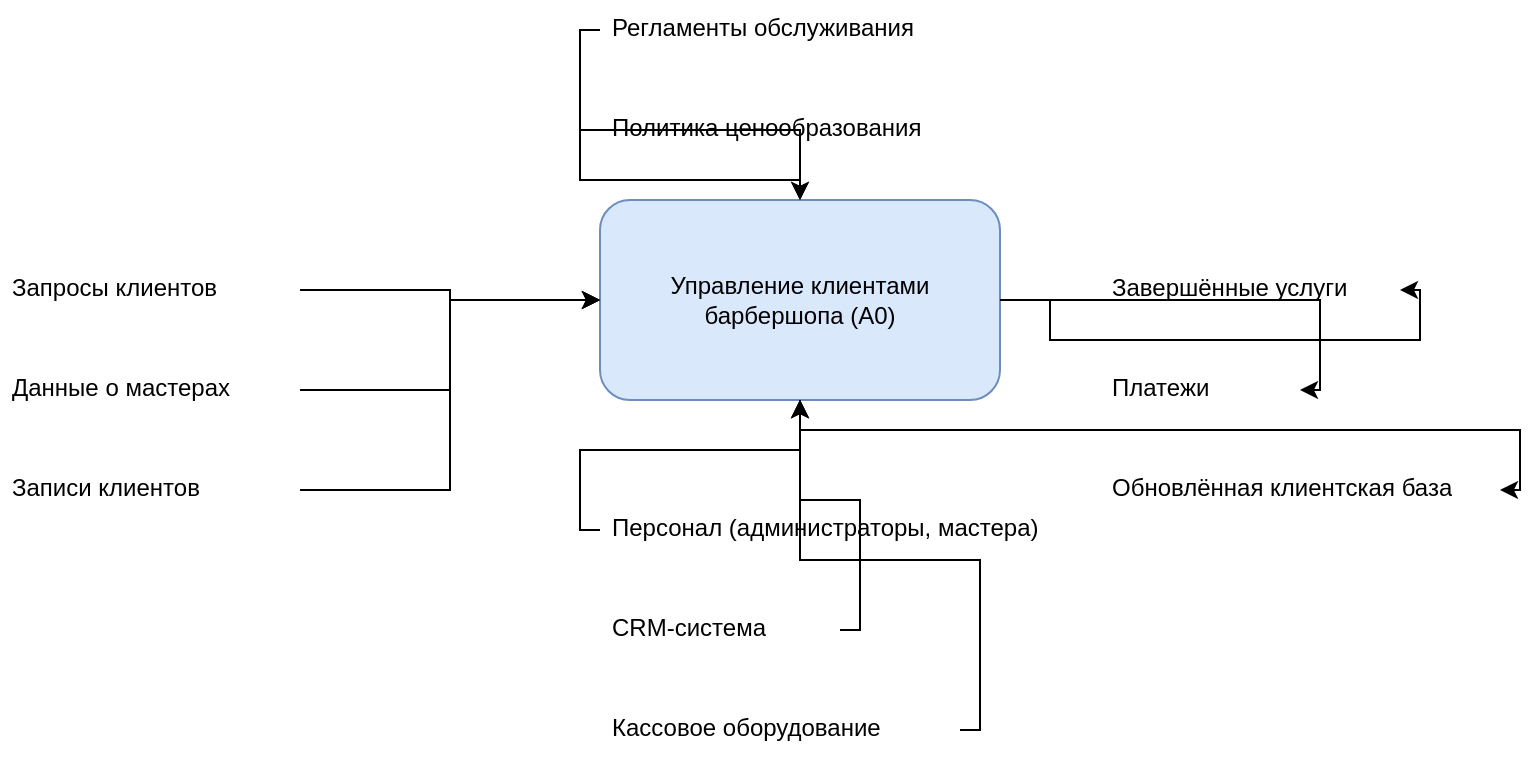 <mxfile version="26.0.16">
  <diagram name="Page-1" id="M3sDEKikOGA1_0nh0tSJ">
    <mxGraphModel dx="2120" dy="1438" grid="1" gridSize="10" guides="1" tooltips="1" connect="1" arrows="1" fold="1" page="1" pageScale="1" pageWidth="827" pageHeight="1169" math="0" shadow="0">
      <root>
        <mxCell id="0" />
        <mxCell id="1" parent="0" />
        <mxCell id="5txy9Nnk0ZM2PmzLh3Y2-77" value="Управление клиентами барбершопа (A0)" style="rounded=1;whiteSpace=wrap;html=1;fillColor=#dae8fc;strokeColor=#6c8ebf;" vertex="1" parent="1">
          <mxGeometry x="400" y="200" width="200" height="100" as="geometry" />
        </mxCell>
        <mxCell id="5txy9Nnk0ZM2PmzLh3Y2-78" value="Запросы клиентов" style="text;html=1;align=left;verticalAlign=top;spacingLeft=4;spacingRight=4;overflow=hidden;rotatable=0;points=[[0,0.5],[1,0.5]];portConstraint=eastwest;" vertex="1" parent="1">
          <mxGeometry x="100" y="230" width="150" height="30" as="geometry" />
        </mxCell>
        <mxCell id="5txy9Nnk0ZM2PmzLh3Y2-79" value="Данные о мастерах" style="text;html=1;align=left;verticalAlign=top;spacingLeft=4;spacingRight=4;overflow=hidden;rotatable=0;points=[[0,0.5],[1,0.5]];portConstraint=eastwest;" vertex="1" parent="1">
          <mxGeometry x="100" y="280" width="150" height="30" as="geometry" />
        </mxCell>
        <mxCell id="5txy9Nnk0ZM2PmzLh3Y2-80" value="Записи клиентов" style="text;html=1;align=left;verticalAlign=top;spacingLeft=4;spacingRight=4;overflow=hidden;rotatable=0;points=[[0,0.5],[1,0.5]];portConstraint=eastwest;" vertex="1" parent="1">
          <mxGeometry x="100" y="330" width="150" height="30" as="geometry" />
        </mxCell>
        <mxCell id="5txy9Nnk0ZM2PmzLh3Y2-81" value="Завершённые услуги" style="text;html=1;align=left;verticalAlign=top;spacingLeft=4;spacingRight=4;overflow=hidden;rotatable=0;points=[[0,0.5],[1,0.5]];portConstraint=eastwest;" vertex="1" parent="1">
          <mxGeometry x="650" y="230" width="150" height="30" as="geometry" />
        </mxCell>
        <mxCell id="5txy9Nnk0ZM2PmzLh3Y2-82" value="Платежи" style="text;html=1;align=left;verticalAlign=top;spacingLeft=4;spacingRight=4;overflow=hidden;rotatable=0;points=[[0,0.5],[1,0.5]];portConstraint=eastwest;" vertex="1" parent="1">
          <mxGeometry x="650" y="280" width="100" height="30" as="geometry" />
        </mxCell>
        <mxCell id="5txy9Nnk0ZM2PmzLh3Y2-83" value="Обновлённая клиентская база" style="text;html=1;align=left;verticalAlign=top;spacingLeft=4;spacingRight=4;overflow=hidden;rotatable=0;points=[[0,0.5],[1,0.5]];portConstraint=eastwest;" vertex="1" parent="1">
          <mxGeometry x="650" y="330" width="200" height="30" as="geometry" />
        </mxCell>
        <mxCell id="5txy9Nnk0ZM2PmzLh3Y2-84" value="Регламенты обслуживания" style="text;html=1;align=left;verticalAlign=top;spacingLeft=4;spacingRight=4;overflow=hidden;rotatable=0;points=[[0,0.5],[1,0.5]];portConstraint=eastwest;" vertex="1" parent="1">
          <mxGeometry x="400" y="100" width="200" height="30" as="geometry" />
        </mxCell>
        <mxCell id="5txy9Nnk0ZM2PmzLh3Y2-85" value="Политика ценообразования" style="text;html=1;align=left;verticalAlign=top;spacingLeft=4;spacingRight=4;overflow=hidden;rotatable=0;points=[[0,0.5],[1,0.5]];portConstraint=eastwest;" vertex="1" parent="1">
          <mxGeometry x="400" y="150" width="200" height="30" as="geometry" />
        </mxCell>
        <mxCell id="5txy9Nnk0ZM2PmzLh3Y2-86" value="Персонал (администраторы, мастера)" style="text;html=1;align=left;verticalAlign=top;spacingLeft=4;spacingRight=4;overflow=hidden;rotatable=0;points=[[0,0.5],[1,0.5]];portConstraint=eastwest;" vertex="1" parent="1">
          <mxGeometry x="400" y="350" width="250" height="30" as="geometry" />
        </mxCell>
        <mxCell id="5txy9Nnk0ZM2PmzLh3Y2-87" value="CRM-система" style="text;html=1;align=left;verticalAlign=top;spacingLeft=4;spacingRight=4;overflow=hidden;rotatable=0;points=[[0,0.5],[1,0.5]];portConstraint=eastwest;" vertex="1" parent="1">
          <mxGeometry x="400" y="400" width="120" height="30" as="geometry" />
        </mxCell>
        <mxCell id="5txy9Nnk0ZM2PmzLh3Y2-88" value="Кассовое оборудование" style="text;html=1;align=left;verticalAlign=top;spacingLeft=4;spacingRight=4;overflow=hidden;rotatable=0;points=[[0,0.5],[1,0.5]];portConstraint=eastwest;" vertex="1" parent="1">
          <mxGeometry x="400" y="450" width="180" height="30" as="geometry" />
        </mxCell>
        <mxCell id="5txy9Nnk0ZM2PmzLh3Y2-89" style="edgeStyle=orthogonalEdgeStyle;rounded=0;html=1;endArrow=classic;entryX=0;entryY=0.5;entryDx=0;entryDy=0;" edge="1" parent="1" source="5txy9Nnk0ZM2PmzLh3Y2-78" target="5txy9Nnk0ZM2PmzLh3Y2-77">
          <mxGeometry relative="1" as="geometry" />
        </mxCell>
        <mxCell id="5txy9Nnk0ZM2PmzLh3Y2-90" style="edgeStyle=orthogonalEdgeStyle;rounded=0;html=1;endArrow=classic;entryX=0;entryY=0.5;entryDx=0;entryDy=0;" edge="1" parent="1" source="5txy9Nnk0ZM2PmzLh3Y2-79" target="5txy9Nnk0ZM2PmzLh3Y2-77">
          <mxGeometry relative="1" as="geometry" />
        </mxCell>
        <mxCell id="5txy9Nnk0ZM2PmzLh3Y2-91" style="edgeStyle=orthogonalEdgeStyle;rounded=0;html=1;endArrow=classic;entryX=0;entryY=0.5;entryDx=0;entryDy=0;" edge="1" parent="1" source="5txy9Nnk0ZM2PmzLh3Y2-80" target="5txy9Nnk0ZM2PmzLh3Y2-77">
          <mxGeometry relative="1" as="geometry" />
        </mxCell>
        <mxCell id="5txy9Nnk0ZM2PmzLh3Y2-92" style="edgeStyle=orthogonalEdgeStyle;rounded=0;html=1;endArrow=classic;entryX=1;entryY=0.5;entryDx=0;entryDy=0;" edge="1" parent="1" source="5txy9Nnk0ZM2PmzLh3Y2-77" target="5txy9Nnk0ZM2PmzLh3Y2-81">
          <mxGeometry relative="1" as="geometry" />
        </mxCell>
        <mxCell id="5txy9Nnk0ZM2PmzLh3Y2-93" style="edgeStyle=orthogonalEdgeStyle;rounded=0;html=1;endArrow=classic;entryX=1;entryY=0.5;entryDx=0;entryDy=0;" edge="1" parent="1" source="5txy9Nnk0ZM2PmzLh3Y2-77" target="5txy9Nnk0ZM2PmzLh3Y2-82">
          <mxGeometry relative="1" as="geometry" />
        </mxCell>
        <mxCell id="5txy9Nnk0ZM2PmzLh3Y2-94" style="edgeStyle=orthogonalEdgeStyle;rounded=0;html=1;endArrow=classic;entryX=1;entryY=0.5;entryDx=0;entryDy=0;" edge="1" parent="1" source="5txy9Nnk0ZM2PmzLh3Y2-77" target="5txy9Nnk0ZM2PmzLh3Y2-83">
          <mxGeometry relative="1" as="geometry" />
        </mxCell>
        <mxCell id="5txy9Nnk0ZM2PmzLh3Y2-95" style="edgeStyle=orthogonalEdgeStyle;rounded=0;html=1;endArrow=classic;entryX=0.5;entryY=0;entryDx=0;entryDy=0;" edge="1" parent="1" source="5txy9Nnk0ZM2PmzLh3Y2-84" target="5txy9Nnk0ZM2PmzLh3Y2-77">
          <mxGeometry relative="1" as="geometry" />
        </mxCell>
        <mxCell id="5txy9Nnk0ZM2PmzLh3Y2-96" style="edgeStyle=orthogonalEdgeStyle;rounded=0;html=1;endArrow=classic;entryX=0.5;entryY=0;entryDx=0;entryDy=0;" edge="1" parent="1" source="5txy9Nnk0ZM2PmzLh3Y2-85" target="5txy9Nnk0ZM2PmzLh3Y2-77">
          <mxGeometry relative="1" as="geometry" />
        </mxCell>
        <mxCell id="5txy9Nnk0ZM2PmzLh3Y2-97" style="edgeStyle=orthogonalEdgeStyle;rounded=0;html=1;endArrow=classic;entryX=0.5;entryY=1;entryDx=0;entryDy=0;" edge="1" parent="1" source="5txy9Nnk0ZM2PmzLh3Y2-86" target="5txy9Nnk0ZM2PmzLh3Y2-77">
          <mxGeometry relative="1" as="geometry" />
        </mxCell>
        <mxCell id="5txy9Nnk0ZM2PmzLh3Y2-98" style="edgeStyle=orthogonalEdgeStyle;rounded=0;html=1;endArrow=classic;entryX=0.5;entryY=1;entryDx=0;entryDy=0;" edge="1" parent="1" source="5txy9Nnk0ZM2PmzLh3Y2-87" target="5txy9Nnk0ZM2PmzLh3Y2-77">
          <mxGeometry relative="1" as="geometry" />
        </mxCell>
        <mxCell id="5txy9Nnk0ZM2PmzLh3Y2-99" style="edgeStyle=orthogonalEdgeStyle;rounded=0;html=1;endArrow=classic;entryX=0.5;entryY=1;entryDx=0;entryDy=0;" edge="1" parent="1" source="5txy9Nnk0ZM2PmzLh3Y2-88" target="5txy9Nnk0ZM2PmzLh3Y2-77">
          <mxGeometry relative="1" as="geometry">
            <Array as="points">
              <mxPoint x="590" y="465" />
              <mxPoint x="590" y="380" />
              <mxPoint x="500" y="380" />
            </Array>
          </mxGeometry>
        </mxCell>
      </root>
    </mxGraphModel>
  </diagram>
</mxfile>
